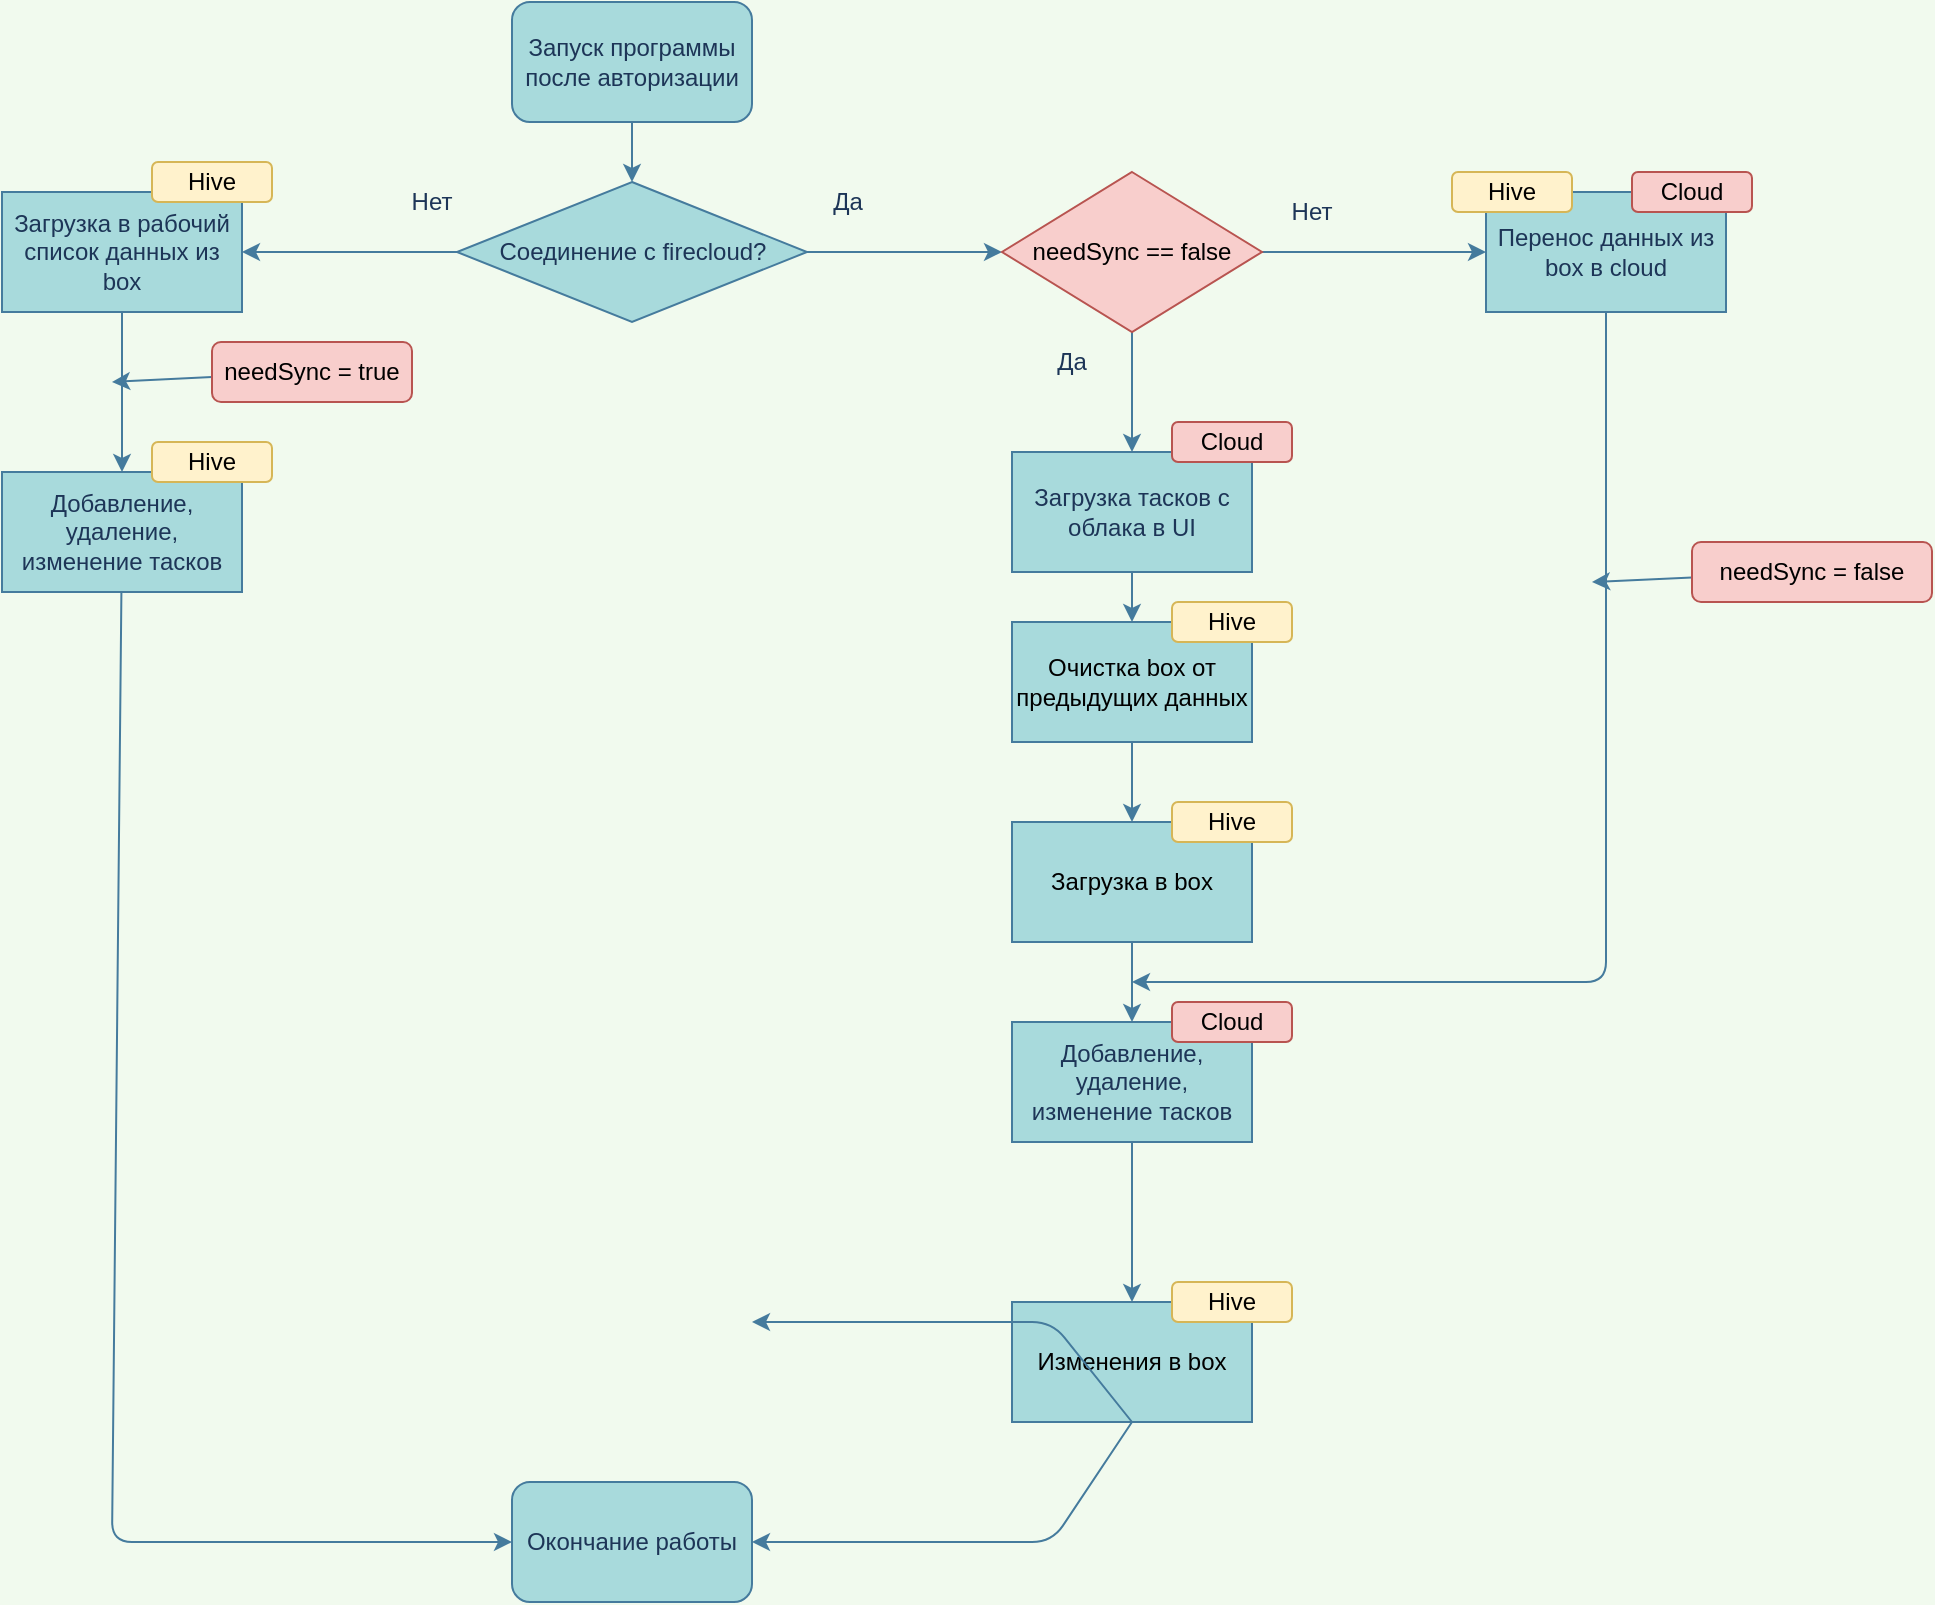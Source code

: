 <mxfile version="14.2.9" type="device"><diagram id="5Ll45Nj3SKWW356bE1M5" name="Page-1"><mxGraphModel dx="1422" dy="773" grid="1" gridSize="10" guides="1" tooltips="1" connect="1" arrows="1" fold="1" page="1" pageScale="1" pageWidth="1654" pageHeight="1169" background="#F1FAEE" math="0" shadow="0"><root><mxCell id="0"/><mxCell id="1" parent="0"/><mxCell id="6phzIZIwsuHTtQaQq6LH-1" value="Запуск программы после авторизации" style="rounded=1;whiteSpace=wrap;html=1;fillColor=#A8DADC;strokeColor=#457B9D;fontColor=#1D3557;" vertex="1" parent="1"><mxGeometry x="340" y="20" width="120" height="60" as="geometry"/></mxCell><mxCell id="6phzIZIwsuHTtQaQq6LH-30" value="" style="edgeStyle=none;rounded=1;sketch=0;orthogonalLoop=1;jettySize=auto;html=1;shadow=0;strokeColor=#457B9D;fillColor=#A8DADC;fontColor=#1D3557;" edge="1" parent="1" source="6phzIZIwsuHTtQaQq6LH-2" target="6phzIZIwsuHTtQaQq6LH-29"><mxGeometry relative="1" as="geometry"/></mxCell><mxCell id="6phzIZIwsuHTtQaQq6LH-47" style="edgeStyle=orthogonalEdgeStyle;rounded=0;orthogonalLoop=1;jettySize=auto;html=1;entryX=0;entryY=0.5;entryDx=0;entryDy=0;strokeColor=#457B9D;fillColor=#A8DADC;fontColor=#1D3557;" edge="1" parent="1" source="6phzIZIwsuHTtQaQq6LH-2" target="6phzIZIwsuHTtQaQq6LH-46"><mxGeometry relative="1" as="geometry"/></mxCell><mxCell id="6phzIZIwsuHTtQaQq6LH-2" value="Соединение с firecloud?" style="rhombus;whiteSpace=wrap;html=1;fillColor=#A8DADC;strokeColor=#457B9D;fontColor=#1D3557;" vertex="1" parent="1"><mxGeometry x="312.5" y="110" width="175" height="70" as="geometry"/></mxCell><mxCell id="6phzIZIwsuHTtQaQq6LH-3" value="" style="endArrow=classic;html=1;exitX=0.5;exitY=1;exitDx=0;exitDy=0;strokeColor=#457B9D;fontColor=#1D3557;labelBackgroundColor=#F1FAEE;" edge="1" parent="1" source="6phzIZIwsuHTtQaQq6LH-1"><mxGeometry width="50" height="50" relative="1" as="geometry"><mxPoint x="390" y="420" as="sourcePoint"/><mxPoint x="400" y="110" as="targetPoint"/></mxGeometry></mxCell><mxCell id="6phzIZIwsuHTtQaQq6LH-4" value="Да" style="text;html=1;strokeColor=none;fillColor=none;align=center;verticalAlign=middle;whiteSpace=wrap;rounded=0;fontColor=#1D3557;" vertex="1" parent="1"><mxGeometry x="487.5" y="110" width="40" height="20" as="geometry"/></mxCell><mxCell id="6phzIZIwsuHTtQaQq6LH-7" value="Нет" style="text;html=1;strokeColor=none;fillColor=none;align=center;verticalAlign=middle;whiteSpace=wrap;rounded=0;fontColor=#1D3557;" vertex="1" parent="1"><mxGeometry x="280" y="110" width="40" height="20" as="geometry"/></mxCell><mxCell id="6phzIZIwsuHTtQaQq6LH-8" value="Загрузка тасков с облака в UI" style="rounded=0;whiteSpace=wrap;html=1;sketch=0;strokeColor=#457B9D;fillColor=#A8DADC;fontColor=#1D3557;" vertex="1" parent="1"><mxGeometry x="590" y="245" width="120" height="60" as="geometry"/></mxCell><mxCell id="6phzIZIwsuHTtQaQq6LH-9" value="Загрузка в box" style="rounded=0;whiteSpace=wrap;html=1;sketch=0;fillColor=#A8DADC;strokeColor=#457B9D;" vertex="1" parent="1"><mxGeometry x="590" y="430" width="120" height="60" as="geometry"/></mxCell><mxCell id="6phzIZIwsuHTtQaQq6LH-11" value="" style="endArrow=classic;html=1;strokeColor=#457B9D;fillColor=#A8DADC;fontColor=#1D3557;entryX=0.5;entryY=0;entryDx=0;entryDy=0;exitX=0.5;exitY=1;exitDx=0;exitDy=0;" edge="1" parent="1" source="6phzIZIwsuHTtQaQq6LH-8" target="6phzIZIwsuHTtQaQq6LH-24"><mxGeometry width="50" height="50" relative="1" as="geometry"><mxPoint x="430" y="550" as="sourcePoint"/><mxPoint x="480" y="500" as="targetPoint"/></mxGeometry></mxCell><mxCell id="6phzIZIwsuHTtQaQq6LH-14" value="Добавление, удаление, изменение тасков" style="rounded=0;whiteSpace=wrap;html=1;sketch=0;strokeColor=#457B9D;fontColor=#1D3557;fillColor=#A8DADC;" vertex="1" parent="1"><mxGeometry x="590" y="530" width="120" height="60" as="geometry"/></mxCell><mxCell id="6phzIZIwsuHTtQaQq6LH-15" value="" style="endArrow=classic;html=1;strokeColor=#457B9D;fillColor=#A8DADC;fontColor=#1D3557;entryX=0.5;entryY=0;entryDx=0;entryDy=0;exitX=0.5;exitY=1;exitDx=0;exitDy=0;" edge="1" parent="1" source="6phzIZIwsuHTtQaQq6LH-9" target="6phzIZIwsuHTtQaQq6LH-14"><mxGeometry width="50" height="50" relative="1" as="geometry"><mxPoint x="430" y="650" as="sourcePoint"/><mxPoint x="480" y="600" as="targetPoint"/></mxGeometry></mxCell><mxCell id="6phzIZIwsuHTtQaQq6LH-16" value="Hive" style="rounded=1;whiteSpace=wrap;html=1;sketch=0;strokeColor=#d6b656;fillColor=#fff2cc;" vertex="1" parent="1"><mxGeometry x="670" y="420" width="60" height="20" as="geometry"/></mxCell><mxCell id="6phzIZIwsuHTtQaQq6LH-18" value="Cloud" style="rounded=1;whiteSpace=wrap;html=1;sketch=0;strokeColor=#b85450;fillColor=#f8cecc;" vertex="1" parent="1"><mxGeometry x="670" y="230" width="60" height="20" as="geometry"/></mxCell><mxCell id="6phzIZIwsuHTtQaQq6LH-19" value="Cloud" style="rounded=1;whiteSpace=wrap;html=1;sketch=0;strokeColor=#b85450;fillColor=#f8cecc;" vertex="1" parent="1"><mxGeometry x="670" y="520" width="60" height="20" as="geometry"/></mxCell><mxCell id="6phzIZIwsuHTtQaQq6LH-44" style="edgeStyle=none;rounded=1;sketch=0;orthogonalLoop=1;jettySize=auto;html=1;shadow=0;strokeColor=#457B9D;fillColor=#A8DADC;fontColor=#1D3557;entryX=1;entryY=0.5;entryDx=0;entryDy=0;exitX=0.5;exitY=1;exitDx=0;exitDy=0;" edge="1" parent="1" source="6phzIZIwsuHTtQaQq6LH-20" target="6phzIZIwsuHTtQaQq6LH-43"><mxGeometry relative="1" as="geometry"><mxPoint x="600" y="800" as="targetPoint"/><Array as="points"><mxPoint x="610" y="790"/></Array></mxGeometry></mxCell><mxCell id="6phzIZIwsuHTtQaQq6LH-20" value="Изменения в box" style="rounded=0;whiteSpace=wrap;html=1;sketch=0;fillColor=#A8DADC;strokeColor=#457B9D;" vertex="1" parent="1"><mxGeometry x="590" y="670" width="120" height="60" as="geometry"/></mxCell><mxCell id="6phzIZIwsuHTtQaQq6LH-21" value="" style="endArrow=classic;html=1;strokeColor=#457B9D;fillColor=#A8DADC;fontColor=#1D3557;entryX=0.5;entryY=0;entryDx=0;entryDy=0;exitX=0.5;exitY=1;exitDx=0;exitDy=0;" edge="1" parent="1" source="6phzIZIwsuHTtQaQq6LH-14"><mxGeometry width="50" height="50" relative="1" as="geometry"><mxPoint x="430" y="650" as="sourcePoint"/><mxPoint x="650" y="670" as="targetPoint"/></mxGeometry></mxCell><mxCell id="6phzIZIwsuHTtQaQq6LH-23" value="Hive" style="rounded=1;whiteSpace=wrap;html=1;sketch=0;strokeColor=#d6b656;fillColor=#fff2cc;" vertex="1" parent="1"><mxGeometry x="670" y="660" width="60" height="20" as="geometry"/></mxCell><mxCell id="6phzIZIwsuHTtQaQq6LH-24" value="Очистка box от предыдущих данных" style="rounded=0;whiteSpace=wrap;html=1;sketch=0;fillColor=#A8DADC;strokeColor=#457B9D;" vertex="1" parent="1"><mxGeometry x="590" y="330" width="120" height="60" as="geometry"/></mxCell><mxCell id="6phzIZIwsuHTtQaQq6LH-25" value="Hive" style="rounded=1;whiteSpace=wrap;html=1;sketch=0;strokeColor=#d6b656;fillColor=#fff2cc;" vertex="1" parent="1"><mxGeometry x="670" y="320" width="60" height="20" as="geometry"/></mxCell><mxCell id="6phzIZIwsuHTtQaQq6LH-26" value="" style="endArrow=classic;html=1;strokeColor=#457B9D;fillColor=#A8DADC;fontColor=#1D3557;entryX=0.5;entryY=0;entryDx=0;entryDy=0;exitX=0.5;exitY=1;exitDx=0;exitDy=0;" edge="1" parent="1" source="6phzIZIwsuHTtQaQq6LH-24" target="6phzIZIwsuHTtQaQq6LH-9"><mxGeometry width="50" height="50" relative="1" as="geometry"><mxPoint x="430" y="550" as="sourcePoint"/><mxPoint x="480" y="500" as="targetPoint"/></mxGeometry></mxCell><mxCell id="6phzIZIwsuHTtQaQq6LH-28" value="" style="endArrow=classic;html=1;strokeColor=#457B9D;fillColor=#A8DADC;fontColor=#1D3557;entryX=1;entryY=0.5;entryDx=0;entryDy=0;exitX=0.5;exitY=1;exitDx=0;exitDy=0;shadow=0;" edge="1" parent="1" source="6phzIZIwsuHTtQaQq6LH-20"><mxGeometry width="50" height="50" relative="1" as="geometry"><mxPoint x="390" y="420" as="sourcePoint"/><mxPoint x="460" y="680" as="targetPoint"/><Array as="points"><mxPoint x="610" y="680"/></Array></mxGeometry></mxCell><mxCell id="6phzIZIwsuHTtQaQq6LH-34" value="" style="edgeStyle=none;rounded=1;sketch=0;orthogonalLoop=1;jettySize=auto;html=1;shadow=0;strokeColor=#457B9D;fillColor=#A8DADC;fontColor=#1D3557;" edge="1" parent="1" source="6phzIZIwsuHTtQaQq6LH-29" target="6phzIZIwsuHTtQaQq6LH-33"><mxGeometry relative="1" as="geometry"/></mxCell><mxCell id="6phzIZIwsuHTtQaQq6LH-29" value="Загрузка в рабочий список данных из box" style="whiteSpace=wrap;html=1;fontColor=#1D3557;strokeColor=#457B9D;fillColor=#A8DADC;" vertex="1" parent="1"><mxGeometry x="85" y="115" width="120" height="60" as="geometry"/></mxCell><mxCell id="6phzIZIwsuHTtQaQq6LH-31" value="Hive" style="rounded=1;whiteSpace=wrap;html=1;sketch=0;strokeColor=#d6b656;fillColor=#fff2cc;" vertex="1" parent="1"><mxGeometry x="160" y="100" width="60" height="20" as="geometry"/></mxCell><mxCell id="6phzIZIwsuHTtQaQq6LH-38" style="edgeStyle=none;rounded=1;sketch=0;orthogonalLoop=1;jettySize=auto;html=1;shadow=0;strokeColor=#457B9D;fillColor=#A8DADC;fontColor=#1D3557;" edge="1" parent="1" source="6phzIZIwsuHTtQaQq6LH-33"><mxGeometry relative="1" as="geometry"><mxPoint x="340" y="790" as="targetPoint"/><Array as="points"><mxPoint x="140" y="790"/></Array></mxGeometry></mxCell><mxCell id="6phzIZIwsuHTtQaQq6LH-33" value="&lt;div&gt;Добавление, удаление, изменение тасков&lt;/div&gt;" style="whiteSpace=wrap;html=1;fontColor=#1D3557;strokeColor=#457B9D;fillColor=#A8DADC;" vertex="1" parent="1"><mxGeometry x="85" y="255" width="120" height="60" as="geometry"/></mxCell><mxCell id="6phzIZIwsuHTtQaQq6LH-36" style="edgeStyle=none;rounded=1;sketch=0;orthogonalLoop=1;jettySize=auto;html=1;shadow=0;strokeColor=#457B9D;fillColor=#A8DADC;fontColor=#1D3557;" edge="1" parent="1" source="6phzIZIwsuHTtQaQq6LH-35"><mxGeometry relative="1" as="geometry"><mxPoint x="140" y="210" as="targetPoint"/></mxGeometry></mxCell><mxCell id="6phzIZIwsuHTtQaQq6LH-35" value="needSync = true" style="rounded=1;whiteSpace=wrap;html=1;sketch=0;strokeColor=#b85450;fillColor=#f8cecc;" vertex="1" parent="1"><mxGeometry x="190" y="190" width="100" height="30" as="geometry"/></mxCell><mxCell id="6phzIZIwsuHTtQaQq6LH-37" value="Hive" style="rounded=1;whiteSpace=wrap;html=1;sketch=0;strokeColor=#d6b656;fillColor=#fff2cc;" vertex="1" parent="1"><mxGeometry x="160" y="240" width="60" height="20" as="geometry"/></mxCell><mxCell id="6phzIZIwsuHTtQaQq6LH-43" value="Окончание работы" style="rounded=1;whiteSpace=wrap;html=1;fillColor=#A8DADC;strokeColor=#457B9D;fontColor=#1D3557;" vertex="1" parent="1"><mxGeometry x="340" y="760" width="120" height="60" as="geometry"/></mxCell><mxCell id="6phzIZIwsuHTtQaQq6LH-48" style="edgeStyle=orthogonalEdgeStyle;rounded=0;orthogonalLoop=1;jettySize=auto;html=1;entryX=0.5;entryY=0;entryDx=0;entryDy=0;strokeColor=#457B9D;fillColor=#A8DADC;fontColor=#1D3557;" edge="1" parent="1" source="6phzIZIwsuHTtQaQq6LH-46" target="6phzIZIwsuHTtQaQq6LH-8"><mxGeometry relative="1" as="geometry"/></mxCell><mxCell id="6phzIZIwsuHTtQaQq6LH-56" style="edgeStyle=orthogonalEdgeStyle;rounded=0;orthogonalLoop=1;jettySize=auto;html=1;entryX=0;entryY=0.5;entryDx=0;entryDy=0;strokeColor=#457B9D;fillColor=#A8DADC;fontColor=#1D3557;" edge="1" parent="1" source="6phzIZIwsuHTtQaQq6LH-46" target="6phzIZIwsuHTtQaQq6LH-55"><mxGeometry relative="1" as="geometry"/></mxCell><mxCell id="6phzIZIwsuHTtQaQq6LH-46" value="needSync == false" style="rhombus;whiteSpace=wrap;html=1;strokeColor=#b85450;fillColor=#f8cecc;" vertex="1" parent="1"><mxGeometry x="585" y="105" width="130" height="80" as="geometry"/></mxCell><mxCell id="6phzIZIwsuHTtQaQq6LH-49" value="Да" style="text;html=1;strokeColor=none;fillColor=none;align=center;verticalAlign=middle;whiteSpace=wrap;rounded=0;fontColor=#1D3557;" vertex="1" parent="1"><mxGeometry x="600" y="190" width="40" height="20" as="geometry"/></mxCell><mxCell id="6phzIZIwsuHTtQaQq6LH-50" value="Нет" style="text;html=1;strokeColor=none;fillColor=none;align=center;verticalAlign=middle;whiteSpace=wrap;rounded=0;fontColor=#1D3557;" vertex="1" parent="1"><mxGeometry x="720" y="115" width="40" height="20" as="geometry"/></mxCell><mxCell id="6phzIZIwsuHTtQaQq6LH-55" value="Перенос данных из box в cloud" style="whiteSpace=wrap;html=1;strokeColor=#457B9D;fillColor=#A8DADC;fontColor=#1D3557;" vertex="1" parent="1"><mxGeometry x="827" y="115" width="120" height="60" as="geometry"/></mxCell><mxCell id="6phzIZIwsuHTtQaQq6LH-57" value="Cloud" style="rounded=1;whiteSpace=wrap;html=1;sketch=0;strokeColor=#b85450;fillColor=#f8cecc;" vertex="1" parent="1"><mxGeometry x="900" y="105" width="60" height="20" as="geometry"/></mxCell><mxCell id="6phzIZIwsuHTtQaQq6LH-59" value="Hive" style="rounded=1;whiteSpace=wrap;html=1;sketch=0;strokeColor=#d6b656;fillColor=#fff2cc;" vertex="1" parent="1"><mxGeometry x="810" y="105" width="60" height="20" as="geometry"/></mxCell><mxCell id="6phzIZIwsuHTtQaQq6LH-61" value="" style="endArrow=classic;html=1;strokeColor=#457B9D;fillColor=#A8DADC;fontColor=#1D3557;exitX=0.5;exitY=1;exitDx=0;exitDy=0;" edge="1" parent="1" source="6phzIZIwsuHTtQaQq6LH-55"><mxGeometry width="50" height="50" relative="1" as="geometry"><mxPoint x="560" y="400" as="sourcePoint"/><mxPoint x="650" y="510" as="targetPoint"/><Array as="points"><mxPoint x="887" y="510"/></Array></mxGeometry></mxCell><mxCell id="6phzIZIwsuHTtQaQq6LH-62" style="edgeStyle=none;rounded=1;sketch=0;orthogonalLoop=1;jettySize=auto;html=1;shadow=0;strokeColor=#457B9D;fillColor=#A8DADC;fontColor=#1D3557;" edge="1" source="6phzIZIwsuHTtQaQq6LH-63" parent="1"><mxGeometry relative="1" as="geometry"><mxPoint x="880" y="310" as="targetPoint"/></mxGeometry></mxCell><mxCell id="6phzIZIwsuHTtQaQq6LH-63" value="needSync = false" style="rounded=1;whiteSpace=wrap;html=1;sketch=0;strokeColor=#b85450;fillColor=#f8cecc;" vertex="1" parent="1"><mxGeometry x="930" y="290" width="120" height="30" as="geometry"/></mxCell></root></mxGraphModel></diagram></mxfile>